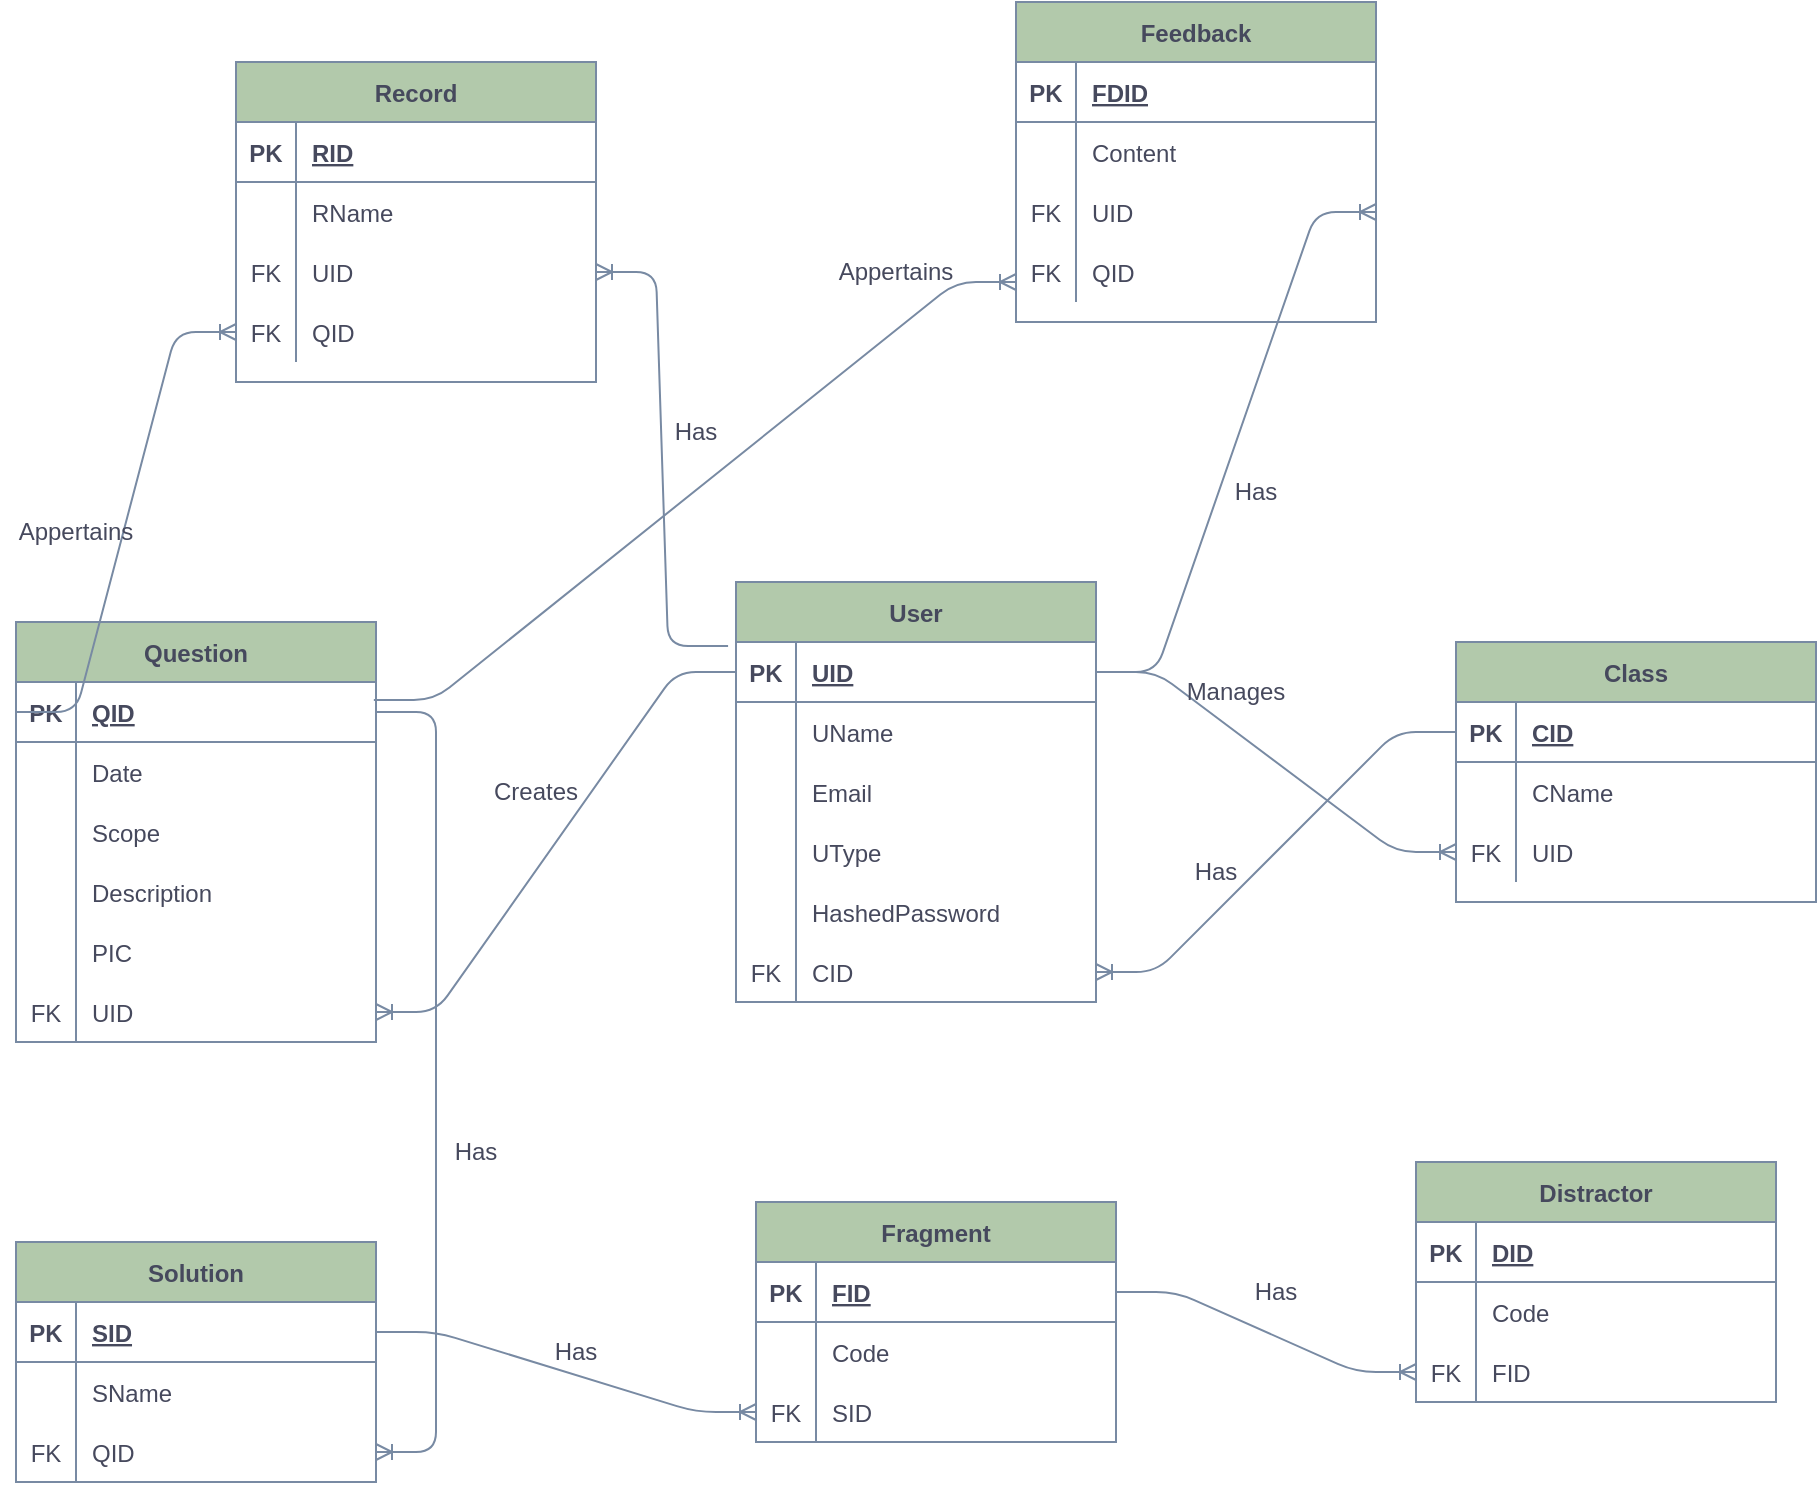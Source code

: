 <mxfile version="16.4.0" type="device"><diagram id="R2lEEEUBdFMjLlhIrx00" name="Page-1"><mxGraphModel dx="1868" dy="1785" grid="1" gridSize="10" guides="1" tooltips="1" connect="1" arrows="1" fold="1" page="1" pageScale="1" pageWidth="850" pageHeight="1100" math="0" shadow="0" extFonts="Permanent Marker^https://fonts.googleapis.com/css?family=Permanent+Marker"><root><mxCell id="0"/><mxCell id="1" parent="0"/><mxCell id="zaL4bdhTlghsFNN7ZVR5-25" value="User" style="shape=table;startSize=30;container=1;collapsible=1;childLayout=tableLayout;fixedRows=1;rowLines=0;fontStyle=1;align=center;resizeLast=1;rounded=0;sketch=0;fontColor=#46495D;strokeColor=#788AA3;fillColor=#B2C9AB;" vertex="1" parent="1"><mxGeometry x="90" y="50" width="180" height="210" as="geometry"/></mxCell><mxCell id="zaL4bdhTlghsFNN7ZVR5-26" value="" style="shape=tableRow;horizontal=0;startSize=0;swimlaneHead=0;swimlaneBody=0;fillColor=none;collapsible=0;dropTarget=0;points=[[0,0.5],[1,0.5]];portConstraint=eastwest;top=0;left=0;right=0;bottom=1;rounded=0;sketch=0;fontColor=#46495D;strokeColor=#788AA3;" vertex="1" parent="zaL4bdhTlghsFNN7ZVR5-25"><mxGeometry y="30" width="180" height="30" as="geometry"/></mxCell><mxCell id="zaL4bdhTlghsFNN7ZVR5-27" value="PK" style="shape=partialRectangle;connectable=0;fillColor=none;top=0;left=0;bottom=0;right=0;fontStyle=1;overflow=hidden;rounded=0;sketch=0;fontColor=#46495D;strokeColor=#788AA3;" vertex="1" parent="zaL4bdhTlghsFNN7ZVR5-26"><mxGeometry width="30" height="30" as="geometry"><mxRectangle width="30" height="30" as="alternateBounds"/></mxGeometry></mxCell><mxCell id="zaL4bdhTlghsFNN7ZVR5-28" value="UID" style="shape=partialRectangle;connectable=0;fillColor=none;top=0;left=0;bottom=0;right=0;align=left;spacingLeft=6;fontStyle=5;overflow=hidden;rounded=0;sketch=0;fontColor=#46495D;strokeColor=#788AA3;" vertex="1" parent="zaL4bdhTlghsFNN7ZVR5-26"><mxGeometry x="30" width="150" height="30" as="geometry"><mxRectangle width="150" height="30" as="alternateBounds"/></mxGeometry></mxCell><mxCell id="zaL4bdhTlghsFNN7ZVR5-29" value="" style="shape=tableRow;horizontal=0;startSize=0;swimlaneHead=0;swimlaneBody=0;fillColor=none;collapsible=0;dropTarget=0;points=[[0,0.5],[1,0.5]];portConstraint=eastwest;top=0;left=0;right=0;bottom=0;rounded=0;sketch=0;fontColor=#46495D;strokeColor=#788AA3;" vertex="1" parent="zaL4bdhTlghsFNN7ZVR5-25"><mxGeometry y="60" width="180" height="30" as="geometry"/></mxCell><mxCell id="zaL4bdhTlghsFNN7ZVR5-30" value="" style="shape=partialRectangle;connectable=0;fillColor=none;top=0;left=0;bottom=0;right=0;editable=1;overflow=hidden;rounded=0;sketch=0;fontColor=#46495D;strokeColor=#788AA3;" vertex="1" parent="zaL4bdhTlghsFNN7ZVR5-29"><mxGeometry width="30" height="30" as="geometry"><mxRectangle width="30" height="30" as="alternateBounds"/></mxGeometry></mxCell><mxCell id="zaL4bdhTlghsFNN7ZVR5-31" value="UName" style="shape=partialRectangle;connectable=0;fillColor=none;top=0;left=0;bottom=0;right=0;align=left;spacingLeft=6;overflow=hidden;rounded=0;sketch=0;fontColor=#46495D;strokeColor=#788AA3;" vertex="1" parent="zaL4bdhTlghsFNN7ZVR5-29"><mxGeometry x="30" width="150" height="30" as="geometry"><mxRectangle width="150" height="30" as="alternateBounds"/></mxGeometry></mxCell><mxCell id="zaL4bdhTlghsFNN7ZVR5-35" value="" style="shape=tableRow;horizontal=0;startSize=0;swimlaneHead=0;swimlaneBody=0;fillColor=none;collapsible=0;dropTarget=0;points=[[0,0.5],[1,0.5]];portConstraint=eastwest;top=0;left=0;right=0;bottom=0;rounded=0;sketch=0;fontColor=#46495D;strokeColor=#788AA3;" vertex="1" parent="zaL4bdhTlghsFNN7ZVR5-25"><mxGeometry y="90" width="180" height="30" as="geometry"/></mxCell><mxCell id="zaL4bdhTlghsFNN7ZVR5-36" value="" style="shape=partialRectangle;connectable=0;fillColor=none;top=0;left=0;bottom=0;right=0;editable=1;overflow=hidden;rounded=0;sketch=0;fontColor=#46495D;strokeColor=#788AA3;" vertex="1" parent="zaL4bdhTlghsFNN7ZVR5-35"><mxGeometry width="30" height="30" as="geometry"><mxRectangle width="30" height="30" as="alternateBounds"/></mxGeometry></mxCell><mxCell id="zaL4bdhTlghsFNN7ZVR5-37" value="Email" style="shape=partialRectangle;connectable=0;fillColor=none;top=0;left=0;bottom=0;right=0;align=left;spacingLeft=6;overflow=hidden;rounded=0;sketch=0;fontColor=#46495D;strokeColor=#788AA3;" vertex="1" parent="zaL4bdhTlghsFNN7ZVR5-35"><mxGeometry x="30" width="150" height="30" as="geometry"><mxRectangle width="150" height="30" as="alternateBounds"/></mxGeometry></mxCell><mxCell id="zaL4bdhTlghsFNN7ZVR5-39" value="" style="shape=tableRow;horizontal=0;startSize=0;swimlaneHead=0;swimlaneBody=0;fillColor=none;collapsible=0;dropTarget=0;points=[[0,0.5],[1,0.5]];portConstraint=eastwest;top=0;left=0;right=0;bottom=0;rounded=0;sketch=0;fontColor=#46495D;strokeColor=#788AA3;" vertex="1" parent="zaL4bdhTlghsFNN7ZVR5-25"><mxGeometry y="120" width="180" height="30" as="geometry"/></mxCell><mxCell id="zaL4bdhTlghsFNN7ZVR5-40" value="" style="shape=partialRectangle;connectable=0;fillColor=none;top=0;left=0;bottom=0;right=0;editable=1;overflow=hidden;rounded=0;sketch=0;fontColor=#46495D;strokeColor=#788AA3;" vertex="1" parent="zaL4bdhTlghsFNN7ZVR5-39"><mxGeometry width="30" height="30" as="geometry"><mxRectangle width="30" height="30" as="alternateBounds"/></mxGeometry></mxCell><mxCell id="zaL4bdhTlghsFNN7ZVR5-41" value="UType" style="shape=partialRectangle;connectable=0;fillColor=none;top=0;left=0;bottom=0;right=0;align=left;spacingLeft=6;overflow=hidden;rounded=0;sketch=0;fontColor=#46495D;strokeColor=#788AA3;" vertex="1" parent="zaL4bdhTlghsFNN7ZVR5-39"><mxGeometry x="30" width="150" height="30" as="geometry"><mxRectangle width="150" height="30" as="alternateBounds"/></mxGeometry></mxCell><mxCell id="zaL4bdhTlghsFNN7ZVR5-42" value="" style="shape=tableRow;horizontal=0;startSize=0;swimlaneHead=0;swimlaneBody=0;fillColor=none;collapsible=0;dropTarget=0;points=[[0,0.5],[1,0.5]];portConstraint=eastwest;top=0;left=0;right=0;bottom=0;rounded=0;sketch=0;fontColor=#46495D;strokeColor=#788AA3;" vertex="1" parent="zaL4bdhTlghsFNN7ZVR5-25"><mxGeometry y="150" width="180" height="30" as="geometry"/></mxCell><mxCell id="zaL4bdhTlghsFNN7ZVR5-43" value="" style="shape=partialRectangle;connectable=0;fillColor=none;top=0;left=0;bottom=0;right=0;editable=1;overflow=hidden;rounded=0;sketch=0;fontColor=#46495D;strokeColor=#788AA3;" vertex="1" parent="zaL4bdhTlghsFNN7ZVR5-42"><mxGeometry width="30" height="30" as="geometry"><mxRectangle width="30" height="30" as="alternateBounds"/></mxGeometry></mxCell><mxCell id="zaL4bdhTlghsFNN7ZVR5-44" value="HashedPassword" style="shape=partialRectangle;connectable=0;fillColor=none;top=0;left=0;bottom=0;right=0;align=left;spacingLeft=6;overflow=hidden;rounded=0;sketch=0;fontColor=#46495D;strokeColor=#788AA3;" vertex="1" parent="zaL4bdhTlghsFNN7ZVR5-42"><mxGeometry x="30" width="150" height="30" as="geometry"><mxRectangle width="150" height="30" as="alternateBounds"/></mxGeometry></mxCell><mxCell id="zaL4bdhTlghsFNN7ZVR5-46" value="" style="shape=tableRow;horizontal=0;startSize=0;swimlaneHead=0;swimlaneBody=0;fillColor=none;collapsible=0;dropTarget=0;points=[[0,0.5],[1,0.5]];portConstraint=eastwest;top=0;left=0;right=0;bottom=0;rounded=0;sketch=0;fontColor=#46495D;strokeColor=#788AA3;" vertex="1" parent="zaL4bdhTlghsFNN7ZVR5-25"><mxGeometry y="180" width="180" height="30" as="geometry"/></mxCell><mxCell id="zaL4bdhTlghsFNN7ZVR5-47" value="FK" style="shape=partialRectangle;connectable=0;fillColor=none;top=0;left=0;bottom=0;right=0;fontStyle=0;overflow=hidden;rounded=0;sketch=0;fontColor=#46495D;strokeColor=#788AA3;" vertex="1" parent="zaL4bdhTlghsFNN7ZVR5-46"><mxGeometry width="30" height="30" as="geometry"><mxRectangle width="30" height="30" as="alternateBounds"/></mxGeometry></mxCell><mxCell id="zaL4bdhTlghsFNN7ZVR5-48" value="CID" style="shape=partialRectangle;connectable=0;fillColor=none;top=0;left=0;bottom=0;right=0;align=left;spacingLeft=6;fontStyle=0;overflow=hidden;rounded=0;sketch=0;fontColor=#46495D;strokeColor=#788AA3;" vertex="1" parent="zaL4bdhTlghsFNN7ZVR5-46"><mxGeometry x="30" width="150" height="30" as="geometry"><mxRectangle width="150" height="30" as="alternateBounds"/></mxGeometry></mxCell><mxCell id="zaL4bdhTlghsFNN7ZVR5-49" value="Class" style="shape=table;startSize=30;container=1;collapsible=1;childLayout=tableLayout;fixedRows=1;rowLines=0;fontStyle=1;align=center;resizeLast=1;rounded=0;sketch=0;fontColor=#46495D;strokeColor=#788AA3;fillColor=#B2C9AB;" vertex="1" parent="1"><mxGeometry x="450" y="80" width="180" height="130" as="geometry"/></mxCell><mxCell id="zaL4bdhTlghsFNN7ZVR5-50" value="" style="shape=tableRow;horizontal=0;startSize=0;swimlaneHead=0;swimlaneBody=0;fillColor=none;collapsible=0;dropTarget=0;points=[[0,0.5],[1,0.5]];portConstraint=eastwest;top=0;left=0;right=0;bottom=1;rounded=0;sketch=0;fontColor=#46495D;strokeColor=#788AA3;" vertex="1" parent="zaL4bdhTlghsFNN7ZVR5-49"><mxGeometry y="30" width="180" height="30" as="geometry"/></mxCell><mxCell id="zaL4bdhTlghsFNN7ZVR5-51" value="PK" style="shape=partialRectangle;connectable=0;fillColor=none;top=0;left=0;bottom=0;right=0;fontStyle=1;overflow=hidden;rounded=0;sketch=0;fontColor=#46495D;strokeColor=#788AA3;" vertex="1" parent="zaL4bdhTlghsFNN7ZVR5-50"><mxGeometry width="30" height="30" as="geometry"><mxRectangle width="30" height="30" as="alternateBounds"/></mxGeometry></mxCell><mxCell id="zaL4bdhTlghsFNN7ZVR5-52" value="CID" style="shape=partialRectangle;connectable=0;fillColor=none;top=0;left=0;bottom=0;right=0;align=left;spacingLeft=6;fontStyle=5;overflow=hidden;rounded=0;sketch=0;fontColor=#46495D;strokeColor=#788AA3;" vertex="1" parent="zaL4bdhTlghsFNN7ZVR5-50"><mxGeometry x="30" width="150" height="30" as="geometry"><mxRectangle width="150" height="30" as="alternateBounds"/></mxGeometry></mxCell><mxCell id="zaL4bdhTlghsFNN7ZVR5-53" value="" style="shape=tableRow;horizontal=0;startSize=0;swimlaneHead=0;swimlaneBody=0;fillColor=none;collapsible=0;dropTarget=0;points=[[0,0.5],[1,0.5]];portConstraint=eastwest;top=0;left=0;right=0;bottom=0;rounded=0;sketch=0;fontColor=#46495D;strokeColor=#788AA3;" vertex="1" parent="zaL4bdhTlghsFNN7ZVR5-49"><mxGeometry y="60" width="180" height="30" as="geometry"/></mxCell><mxCell id="zaL4bdhTlghsFNN7ZVR5-54" value="" style="shape=partialRectangle;connectable=0;fillColor=none;top=0;left=0;bottom=0;right=0;editable=1;overflow=hidden;rounded=0;sketch=0;fontColor=#46495D;strokeColor=#788AA3;" vertex="1" parent="zaL4bdhTlghsFNN7ZVR5-53"><mxGeometry width="30" height="30" as="geometry"><mxRectangle width="30" height="30" as="alternateBounds"/></mxGeometry></mxCell><mxCell id="zaL4bdhTlghsFNN7ZVR5-55" value="CName" style="shape=partialRectangle;connectable=0;fillColor=none;top=0;left=0;bottom=0;right=0;align=left;spacingLeft=6;overflow=hidden;rounded=0;sketch=0;fontColor=#46495D;strokeColor=#788AA3;" vertex="1" parent="zaL4bdhTlghsFNN7ZVR5-53"><mxGeometry x="30" width="150" height="30" as="geometry"><mxRectangle width="150" height="30" as="alternateBounds"/></mxGeometry></mxCell><mxCell id="zaL4bdhTlghsFNN7ZVR5-62" value="" style="shape=tableRow;horizontal=0;startSize=0;swimlaneHead=0;swimlaneBody=0;fillColor=none;collapsible=0;dropTarget=0;points=[[0,0.5],[1,0.5]];portConstraint=eastwest;top=0;left=0;right=0;bottom=0;rounded=0;sketch=0;fontColor=#46495D;strokeColor=#788AA3;" vertex="1" parent="zaL4bdhTlghsFNN7ZVR5-49"><mxGeometry y="90" width="180" height="30" as="geometry"/></mxCell><mxCell id="zaL4bdhTlghsFNN7ZVR5-63" value="FK" style="shape=partialRectangle;connectable=0;fillColor=none;top=0;left=0;bottom=0;right=0;fontStyle=0;overflow=hidden;rounded=0;sketch=0;fontColor=#46495D;strokeColor=#788AA3;" vertex="1" parent="zaL4bdhTlghsFNN7ZVR5-62"><mxGeometry width="30" height="30" as="geometry"><mxRectangle width="30" height="30" as="alternateBounds"/></mxGeometry></mxCell><mxCell id="zaL4bdhTlghsFNN7ZVR5-64" value="UID" style="shape=partialRectangle;connectable=0;fillColor=none;top=0;left=0;bottom=0;right=0;align=left;spacingLeft=6;fontStyle=0;overflow=hidden;rounded=0;sketch=0;fontColor=#46495D;strokeColor=#788AA3;" vertex="1" parent="zaL4bdhTlghsFNN7ZVR5-62"><mxGeometry x="30" width="150" height="30" as="geometry"><mxRectangle width="150" height="30" as="alternateBounds"/></mxGeometry></mxCell><mxCell id="zaL4bdhTlghsFNN7ZVR5-65" value="" style="edgeStyle=entityRelationEdgeStyle;fontSize=12;html=1;endArrow=ERoneToMany;rounded=1;sketch=0;fontColor=#46495D;strokeColor=#788AA3;fillColor=#B2C9AB;curved=0;exitX=0;exitY=0.5;exitDx=0;exitDy=0;entryX=1;entryY=0.5;entryDx=0;entryDy=0;" edge="1" parent="1" source="zaL4bdhTlghsFNN7ZVR5-50" target="zaL4bdhTlghsFNN7ZVR5-46"><mxGeometry width="100" height="100" relative="1" as="geometry"><mxPoint x="350" y="270" as="sourcePoint"/><mxPoint x="430" y="520" as="targetPoint"/></mxGeometry></mxCell><mxCell id="zaL4bdhTlghsFNN7ZVR5-66" value="" style="edgeStyle=entityRelationEdgeStyle;fontSize=12;html=1;endArrow=ERoneToMany;rounded=1;sketch=0;fontColor=#46495D;strokeColor=#788AA3;fillColor=#B2C9AB;curved=0;exitX=1;exitY=0.5;exitDx=0;exitDy=0;entryX=0;entryY=0.5;entryDx=0;entryDy=0;" edge="1" parent="1" source="zaL4bdhTlghsFNN7ZVR5-26" target="zaL4bdhTlghsFNN7ZVR5-62"><mxGeometry width="100" height="100" relative="1" as="geometry"><mxPoint x="300" y="560" as="sourcePoint"/><mxPoint x="400" y="460" as="targetPoint"/></mxGeometry></mxCell><mxCell id="zaL4bdhTlghsFNN7ZVR5-67" value="Has" style="text;html=1;strokeColor=none;fillColor=none;align=center;verticalAlign=middle;whiteSpace=wrap;rounded=0;sketch=0;fontColor=#46495D;" vertex="1" parent="1"><mxGeometry x="300" y="180" width="60" height="30" as="geometry"/></mxCell><mxCell id="zaL4bdhTlghsFNN7ZVR5-68" value="Manages" style="text;html=1;strokeColor=none;fillColor=none;align=center;verticalAlign=middle;whiteSpace=wrap;rounded=0;sketch=0;fontColor=#46495D;" vertex="1" parent="1"><mxGeometry x="310" y="90" width="60" height="30" as="geometry"/></mxCell><mxCell id="zaL4bdhTlghsFNN7ZVR5-69" value="Question" style="shape=table;startSize=30;container=1;collapsible=1;childLayout=tableLayout;fixedRows=1;rowLines=0;fontStyle=1;align=center;resizeLast=1;rounded=0;sketch=0;fontColor=#46495D;strokeColor=#788AA3;fillColor=#B2C9AB;" vertex="1" parent="1"><mxGeometry x="-270" y="70" width="180" height="210" as="geometry"/></mxCell><mxCell id="zaL4bdhTlghsFNN7ZVR5-70" value="" style="shape=tableRow;horizontal=0;startSize=0;swimlaneHead=0;swimlaneBody=0;fillColor=none;collapsible=0;dropTarget=0;points=[[0,0.5],[1,0.5]];portConstraint=eastwest;top=0;left=0;right=0;bottom=1;rounded=0;sketch=0;fontColor=#46495D;strokeColor=#788AA3;" vertex="1" parent="zaL4bdhTlghsFNN7ZVR5-69"><mxGeometry y="30" width="180" height="30" as="geometry"/></mxCell><mxCell id="zaL4bdhTlghsFNN7ZVR5-71" value="PK" style="shape=partialRectangle;connectable=0;fillColor=none;top=0;left=0;bottom=0;right=0;fontStyle=1;overflow=hidden;rounded=0;sketch=0;fontColor=#46495D;strokeColor=#788AA3;" vertex="1" parent="zaL4bdhTlghsFNN7ZVR5-70"><mxGeometry width="30" height="30" as="geometry"><mxRectangle width="30" height="30" as="alternateBounds"/></mxGeometry></mxCell><mxCell id="zaL4bdhTlghsFNN7ZVR5-72" value="QID" style="shape=partialRectangle;connectable=0;fillColor=none;top=0;left=0;bottom=0;right=0;align=left;spacingLeft=6;fontStyle=5;overflow=hidden;rounded=0;sketch=0;fontColor=#46495D;strokeColor=#788AA3;" vertex="1" parent="zaL4bdhTlghsFNN7ZVR5-70"><mxGeometry x="30" width="150" height="30" as="geometry"><mxRectangle width="150" height="30" as="alternateBounds"/></mxGeometry></mxCell><mxCell id="zaL4bdhTlghsFNN7ZVR5-73" value="" style="shape=tableRow;horizontal=0;startSize=0;swimlaneHead=0;swimlaneBody=0;fillColor=none;collapsible=0;dropTarget=0;points=[[0,0.5],[1,0.5]];portConstraint=eastwest;top=0;left=0;right=0;bottom=0;rounded=0;sketch=0;fontColor=#46495D;strokeColor=#788AA3;" vertex="1" parent="zaL4bdhTlghsFNN7ZVR5-69"><mxGeometry y="60" width="180" height="30" as="geometry"/></mxCell><mxCell id="zaL4bdhTlghsFNN7ZVR5-74" value="" style="shape=partialRectangle;connectable=0;fillColor=none;top=0;left=0;bottom=0;right=0;editable=1;overflow=hidden;rounded=0;sketch=0;fontColor=#46495D;strokeColor=#788AA3;" vertex="1" parent="zaL4bdhTlghsFNN7ZVR5-73"><mxGeometry width="30" height="30" as="geometry"><mxRectangle width="30" height="30" as="alternateBounds"/></mxGeometry></mxCell><mxCell id="zaL4bdhTlghsFNN7ZVR5-75" value="Date" style="shape=partialRectangle;connectable=0;fillColor=none;top=0;left=0;bottom=0;right=0;align=left;spacingLeft=6;overflow=hidden;rounded=0;sketch=0;fontColor=#46495D;strokeColor=#788AA3;" vertex="1" parent="zaL4bdhTlghsFNN7ZVR5-73"><mxGeometry x="30" width="150" height="30" as="geometry"><mxRectangle width="150" height="30" as="alternateBounds"/></mxGeometry></mxCell><mxCell id="zaL4bdhTlghsFNN7ZVR5-76" value="" style="shape=tableRow;horizontal=0;startSize=0;swimlaneHead=0;swimlaneBody=0;fillColor=none;collapsible=0;dropTarget=0;points=[[0,0.5],[1,0.5]];portConstraint=eastwest;top=0;left=0;right=0;bottom=0;rounded=0;sketch=0;fontColor=#46495D;strokeColor=#788AA3;" vertex="1" parent="zaL4bdhTlghsFNN7ZVR5-69"><mxGeometry y="90" width="180" height="30" as="geometry"/></mxCell><mxCell id="zaL4bdhTlghsFNN7ZVR5-77" value="" style="shape=partialRectangle;connectable=0;fillColor=none;top=0;left=0;bottom=0;right=0;editable=1;overflow=hidden;rounded=0;sketch=0;fontColor=#46495D;strokeColor=#788AA3;" vertex="1" parent="zaL4bdhTlghsFNN7ZVR5-76"><mxGeometry width="30" height="30" as="geometry"><mxRectangle width="30" height="30" as="alternateBounds"/></mxGeometry></mxCell><mxCell id="zaL4bdhTlghsFNN7ZVR5-78" value="Scope" style="shape=partialRectangle;connectable=0;fillColor=none;top=0;left=0;bottom=0;right=0;align=left;spacingLeft=6;overflow=hidden;rounded=0;sketch=0;fontColor=#46495D;strokeColor=#788AA3;" vertex="1" parent="zaL4bdhTlghsFNN7ZVR5-76"><mxGeometry x="30" width="150" height="30" as="geometry"><mxRectangle width="150" height="30" as="alternateBounds"/></mxGeometry></mxCell><mxCell id="zaL4bdhTlghsFNN7ZVR5-79" value="" style="shape=tableRow;horizontal=0;startSize=0;swimlaneHead=0;swimlaneBody=0;fillColor=none;collapsible=0;dropTarget=0;points=[[0,0.5],[1,0.5]];portConstraint=eastwest;top=0;left=0;right=0;bottom=0;rounded=0;sketch=0;fontColor=#46495D;strokeColor=#788AA3;" vertex="1" parent="zaL4bdhTlghsFNN7ZVR5-69"><mxGeometry y="120" width="180" height="30" as="geometry"/></mxCell><mxCell id="zaL4bdhTlghsFNN7ZVR5-80" value="" style="shape=partialRectangle;connectable=0;fillColor=none;top=0;left=0;bottom=0;right=0;editable=1;overflow=hidden;rounded=0;sketch=0;fontColor=#46495D;strokeColor=#788AA3;" vertex="1" parent="zaL4bdhTlghsFNN7ZVR5-79"><mxGeometry width="30" height="30" as="geometry"><mxRectangle width="30" height="30" as="alternateBounds"/></mxGeometry></mxCell><mxCell id="zaL4bdhTlghsFNN7ZVR5-81" value="Description" style="shape=partialRectangle;connectable=0;fillColor=none;top=0;left=0;bottom=0;right=0;align=left;spacingLeft=6;overflow=hidden;rounded=0;sketch=0;fontColor=#46495D;strokeColor=#788AA3;" vertex="1" parent="zaL4bdhTlghsFNN7ZVR5-79"><mxGeometry x="30" width="150" height="30" as="geometry"><mxRectangle width="150" height="30" as="alternateBounds"/></mxGeometry></mxCell><mxCell id="zaL4bdhTlghsFNN7ZVR5-82" value="" style="shape=tableRow;horizontal=0;startSize=0;swimlaneHead=0;swimlaneBody=0;fillColor=none;collapsible=0;dropTarget=0;points=[[0,0.5],[1,0.5]];portConstraint=eastwest;top=0;left=0;right=0;bottom=0;rounded=0;sketch=0;fontColor=#46495D;strokeColor=#788AA3;" vertex="1" parent="zaL4bdhTlghsFNN7ZVR5-69"><mxGeometry y="150" width="180" height="30" as="geometry"/></mxCell><mxCell id="zaL4bdhTlghsFNN7ZVR5-83" value="" style="shape=partialRectangle;connectable=0;fillColor=none;top=0;left=0;bottom=0;right=0;editable=1;overflow=hidden;rounded=0;sketch=0;fontColor=#46495D;strokeColor=#788AA3;" vertex="1" parent="zaL4bdhTlghsFNN7ZVR5-82"><mxGeometry width="30" height="30" as="geometry"><mxRectangle width="30" height="30" as="alternateBounds"/></mxGeometry></mxCell><mxCell id="zaL4bdhTlghsFNN7ZVR5-84" value="PIC" style="shape=partialRectangle;connectable=0;fillColor=none;top=0;left=0;bottom=0;right=0;align=left;spacingLeft=6;overflow=hidden;rounded=0;sketch=0;fontColor=#46495D;strokeColor=#788AA3;" vertex="1" parent="zaL4bdhTlghsFNN7ZVR5-82"><mxGeometry x="30" width="150" height="30" as="geometry"><mxRectangle width="150" height="30" as="alternateBounds"/></mxGeometry></mxCell><mxCell id="zaL4bdhTlghsFNN7ZVR5-88" value="" style="shape=tableRow;horizontal=0;startSize=0;swimlaneHead=0;swimlaneBody=0;fillColor=none;collapsible=0;dropTarget=0;points=[[0,0.5],[1,0.5]];portConstraint=eastwest;top=0;left=0;right=0;bottom=0;rounded=0;sketch=0;fontColor=#46495D;strokeColor=#788AA3;" vertex="1" parent="zaL4bdhTlghsFNN7ZVR5-69"><mxGeometry y="180" width="180" height="30" as="geometry"/></mxCell><mxCell id="zaL4bdhTlghsFNN7ZVR5-89" value="FK" style="shape=partialRectangle;connectable=0;fillColor=none;top=0;left=0;bottom=0;right=0;fontStyle=0;overflow=hidden;rounded=0;sketch=0;fontColor=#46495D;strokeColor=#788AA3;" vertex="1" parent="zaL4bdhTlghsFNN7ZVR5-88"><mxGeometry width="30" height="30" as="geometry"><mxRectangle width="30" height="30" as="alternateBounds"/></mxGeometry></mxCell><mxCell id="zaL4bdhTlghsFNN7ZVR5-90" value="UID" style="shape=partialRectangle;connectable=0;fillColor=none;top=0;left=0;bottom=0;right=0;align=left;spacingLeft=6;fontStyle=0;overflow=hidden;rounded=0;sketch=0;fontColor=#46495D;strokeColor=#788AA3;" vertex="1" parent="zaL4bdhTlghsFNN7ZVR5-88"><mxGeometry x="30" width="150" height="30" as="geometry"><mxRectangle width="150" height="30" as="alternateBounds"/></mxGeometry></mxCell><mxCell id="zaL4bdhTlghsFNN7ZVR5-91" value="" style="edgeStyle=entityRelationEdgeStyle;fontSize=12;html=1;endArrow=ERoneToMany;rounded=1;sketch=0;fontColor=#46495D;strokeColor=#788AA3;fillColor=#B2C9AB;curved=0;entryX=1;entryY=0.5;entryDx=0;entryDy=0;exitX=0;exitY=0.5;exitDx=0;exitDy=0;" edge="1" parent="1" source="zaL4bdhTlghsFNN7ZVR5-26" target="zaL4bdhTlghsFNN7ZVR5-88"><mxGeometry width="100" height="100" relative="1" as="geometry"><mxPoint x="-120" y="30" as="sourcePoint"/><mxPoint x="-160" y="375" as="targetPoint"/></mxGeometry></mxCell><mxCell id="zaL4bdhTlghsFNN7ZVR5-92" value="Creates" style="text;html=1;strokeColor=none;fillColor=none;align=center;verticalAlign=middle;whiteSpace=wrap;rounded=0;sketch=0;fontColor=#46495D;" vertex="1" parent="1"><mxGeometry x="-40" y="140" width="60" height="30" as="geometry"/></mxCell><mxCell id="zaL4bdhTlghsFNN7ZVR5-93" value="Solution" style="shape=table;startSize=30;container=1;collapsible=1;childLayout=tableLayout;fixedRows=1;rowLines=0;fontStyle=1;align=center;resizeLast=1;rounded=0;sketch=0;fontColor=#46495D;strokeColor=#788AA3;fillColor=#B2C9AB;" vertex="1" parent="1"><mxGeometry x="-270" y="380" width="180" height="120" as="geometry"/></mxCell><mxCell id="zaL4bdhTlghsFNN7ZVR5-94" value="" style="shape=tableRow;horizontal=0;startSize=0;swimlaneHead=0;swimlaneBody=0;fillColor=none;collapsible=0;dropTarget=0;points=[[0,0.5],[1,0.5]];portConstraint=eastwest;top=0;left=0;right=0;bottom=1;rounded=0;sketch=0;fontColor=#46495D;strokeColor=#788AA3;" vertex="1" parent="zaL4bdhTlghsFNN7ZVR5-93"><mxGeometry y="30" width="180" height="30" as="geometry"/></mxCell><mxCell id="zaL4bdhTlghsFNN7ZVR5-95" value="PK" style="shape=partialRectangle;connectable=0;fillColor=none;top=0;left=0;bottom=0;right=0;fontStyle=1;overflow=hidden;rounded=0;sketch=0;fontColor=#46495D;strokeColor=#788AA3;" vertex="1" parent="zaL4bdhTlghsFNN7ZVR5-94"><mxGeometry width="30" height="30" as="geometry"><mxRectangle width="30" height="30" as="alternateBounds"/></mxGeometry></mxCell><mxCell id="zaL4bdhTlghsFNN7ZVR5-96" value="SID" style="shape=partialRectangle;connectable=0;fillColor=none;top=0;left=0;bottom=0;right=0;align=left;spacingLeft=6;fontStyle=5;overflow=hidden;rounded=0;sketch=0;fontColor=#46495D;strokeColor=#788AA3;" vertex="1" parent="zaL4bdhTlghsFNN7ZVR5-94"><mxGeometry x="30" width="150" height="30" as="geometry"><mxRectangle width="150" height="30" as="alternateBounds"/></mxGeometry></mxCell><mxCell id="zaL4bdhTlghsFNN7ZVR5-97" value="" style="shape=tableRow;horizontal=0;startSize=0;swimlaneHead=0;swimlaneBody=0;fillColor=none;collapsible=0;dropTarget=0;points=[[0,0.5],[1,0.5]];portConstraint=eastwest;top=0;left=0;right=0;bottom=0;rounded=0;sketch=0;fontColor=#46495D;strokeColor=#788AA3;" vertex="1" parent="zaL4bdhTlghsFNN7ZVR5-93"><mxGeometry y="60" width="180" height="30" as="geometry"/></mxCell><mxCell id="zaL4bdhTlghsFNN7ZVR5-98" value="" style="shape=partialRectangle;connectable=0;fillColor=none;top=0;left=0;bottom=0;right=0;editable=1;overflow=hidden;rounded=0;sketch=0;fontColor=#46495D;strokeColor=#788AA3;" vertex="1" parent="zaL4bdhTlghsFNN7ZVR5-97"><mxGeometry width="30" height="30" as="geometry"><mxRectangle width="30" height="30" as="alternateBounds"/></mxGeometry></mxCell><mxCell id="zaL4bdhTlghsFNN7ZVR5-99" value="SName" style="shape=partialRectangle;connectable=0;fillColor=none;top=0;left=0;bottom=0;right=0;align=left;spacingLeft=6;overflow=hidden;rounded=0;sketch=0;fontColor=#46495D;strokeColor=#788AA3;" vertex="1" parent="zaL4bdhTlghsFNN7ZVR5-97"><mxGeometry x="30" width="150" height="30" as="geometry"><mxRectangle width="150" height="30" as="alternateBounds"/></mxGeometry></mxCell><mxCell id="zaL4bdhTlghsFNN7ZVR5-106" value="" style="shape=tableRow;horizontal=0;startSize=0;swimlaneHead=0;swimlaneBody=0;fillColor=none;collapsible=0;dropTarget=0;points=[[0,0.5],[1,0.5]];portConstraint=eastwest;top=0;left=0;right=0;bottom=0;rounded=0;sketch=0;fontColor=#46495D;strokeColor=#788AA3;" vertex="1" parent="zaL4bdhTlghsFNN7ZVR5-93"><mxGeometry y="90" width="180" height="30" as="geometry"/></mxCell><mxCell id="zaL4bdhTlghsFNN7ZVR5-107" value="FK" style="shape=partialRectangle;connectable=0;fillColor=none;top=0;left=0;bottom=0;right=0;fontStyle=0;overflow=hidden;rounded=0;sketch=0;fontColor=#46495D;strokeColor=#788AA3;" vertex="1" parent="zaL4bdhTlghsFNN7ZVR5-106"><mxGeometry width="30" height="30" as="geometry"><mxRectangle width="30" height="30" as="alternateBounds"/></mxGeometry></mxCell><mxCell id="zaL4bdhTlghsFNN7ZVR5-108" value="QID" style="shape=partialRectangle;connectable=0;fillColor=none;top=0;left=0;bottom=0;right=0;align=left;spacingLeft=6;fontStyle=0;overflow=hidden;rounded=0;sketch=0;fontColor=#46495D;strokeColor=#788AA3;" vertex="1" parent="zaL4bdhTlghsFNN7ZVR5-106"><mxGeometry x="30" width="150" height="30" as="geometry"><mxRectangle width="150" height="30" as="alternateBounds"/></mxGeometry></mxCell><mxCell id="zaL4bdhTlghsFNN7ZVR5-110" value="" style="edgeStyle=entityRelationEdgeStyle;fontSize=12;html=1;endArrow=ERoneToMany;rounded=1;sketch=0;fontColor=#46495D;strokeColor=#788AA3;fillColor=#B2C9AB;curved=0;entryX=1;entryY=0.5;entryDx=0;entryDy=0;exitX=1;exitY=0.5;exitDx=0;exitDy=0;" edge="1" parent="1" source="zaL4bdhTlghsFNN7ZVR5-70" target="zaL4bdhTlghsFNN7ZVR5-106"><mxGeometry width="100" height="100" relative="1" as="geometry"><mxPoint x="-460" y="330" as="sourcePoint"/><mxPoint x="-360" y="230" as="targetPoint"/></mxGeometry></mxCell><mxCell id="zaL4bdhTlghsFNN7ZVR5-111" value="Has" style="text;html=1;strokeColor=none;fillColor=none;align=center;verticalAlign=middle;whiteSpace=wrap;rounded=0;sketch=0;fontColor=#46495D;" vertex="1" parent="1"><mxGeometry x="-70" y="320" width="60" height="30" as="geometry"/></mxCell><mxCell id="zaL4bdhTlghsFNN7ZVR5-112" value="Fragment" style="shape=table;startSize=30;container=1;collapsible=1;childLayout=tableLayout;fixedRows=1;rowLines=0;fontStyle=1;align=center;resizeLast=1;rounded=0;sketch=0;fontColor=#46495D;strokeColor=#788AA3;fillColor=#B2C9AB;" vertex="1" parent="1"><mxGeometry x="100" y="360" width="180" height="120" as="geometry"/></mxCell><mxCell id="zaL4bdhTlghsFNN7ZVR5-113" value="" style="shape=tableRow;horizontal=0;startSize=0;swimlaneHead=0;swimlaneBody=0;fillColor=none;collapsible=0;dropTarget=0;points=[[0,0.5],[1,0.5]];portConstraint=eastwest;top=0;left=0;right=0;bottom=1;rounded=0;sketch=0;fontColor=#46495D;strokeColor=#788AA3;" vertex="1" parent="zaL4bdhTlghsFNN7ZVR5-112"><mxGeometry y="30" width="180" height="30" as="geometry"/></mxCell><mxCell id="zaL4bdhTlghsFNN7ZVR5-114" value="PK" style="shape=partialRectangle;connectable=0;fillColor=none;top=0;left=0;bottom=0;right=0;fontStyle=1;overflow=hidden;rounded=0;sketch=0;fontColor=#46495D;strokeColor=#788AA3;" vertex="1" parent="zaL4bdhTlghsFNN7ZVR5-113"><mxGeometry width="30" height="30" as="geometry"><mxRectangle width="30" height="30" as="alternateBounds"/></mxGeometry></mxCell><mxCell id="zaL4bdhTlghsFNN7ZVR5-115" value="FID" style="shape=partialRectangle;connectable=0;fillColor=none;top=0;left=0;bottom=0;right=0;align=left;spacingLeft=6;fontStyle=5;overflow=hidden;rounded=0;sketch=0;fontColor=#46495D;strokeColor=#788AA3;" vertex="1" parent="zaL4bdhTlghsFNN7ZVR5-113"><mxGeometry x="30" width="150" height="30" as="geometry"><mxRectangle width="150" height="30" as="alternateBounds"/></mxGeometry></mxCell><mxCell id="zaL4bdhTlghsFNN7ZVR5-116" value="" style="shape=tableRow;horizontal=0;startSize=0;swimlaneHead=0;swimlaneBody=0;fillColor=none;collapsible=0;dropTarget=0;points=[[0,0.5],[1,0.5]];portConstraint=eastwest;top=0;left=0;right=0;bottom=0;rounded=0;sketch=0;fontColor=#46495D;strokeColor=#788AA3;" vertex="1" parent="zaL4bdhTlghsFNN7ZVR5-112"><mxGeometry y="60" width="180" height="30" as="geometry"/></mxCell><mxCell id="zaL4bdhTlghsFNN7ZVR5-117" value="" style="shape=partialRectangle;connectable=0;fillColor=none;top=0;left=0;bottom=0;right=0;editable=1;overflow=hidden;rounded=0;sketch=0;fontColor=#46495D;strokeColor=#788AA3;" vertex="1" parent="zaL4bdhTlghsFNN7ZVR5-116"><mxGeometry width="30" height="30" as="geometry"><mxRectangle width="30" height="30" as="alternateBounds"/></mxGeometry></mxCell><mxCell id="zaL4bdhTlghsFNN7ZVR5-118" value="Code" style="shape=partialRectangle;connectable=0;fillColor=none;top=0;left=0;bottom=0;right=0;align=left;spacingLeft=6;overflow=hidden;rounded=0;sketch=0;fontColor=#46495D;strokeColor=#788AA3;" vertex="1" parent="zaL4bdhTlghsFNN7ZVR5-116"><mxGeometry x="30" width="150" height="30" as="geometry"><mxRectangle width="150" height="30" as="alternateBounds"/></mxGeometry></mxCell><mxCell id="zaL4bdhTlghsFNN7ZVR5-125" value="" style="shape=tableRow;horizontal=0;startSize=0;swimlaneHead=0;swimlaneBody=0;fillColor=none;collapsible=0;dropTarget=0;points=[[0,0.5],[1,0.5]];portConstraint=eastwest;top=0;left=0;right=0;bottom=0;rounded=0;sketch=0;fontColor=#46495D;strokeColor=#788AA3;" vertex="1" parent="zaL4bdhTlghsFNN7ZVR5-112"><mxGeometry y="90" width="180" height="30" as="geometry"/></mxCell><mxCell id="zaL4bdhTlghsFNN7ZVR5-126" value="FK" style="shape=partialRectangle;connectable=0;fillColor=none;top=0;left=0;bottom=0;right=0;fontStyle=0;overflow=hidden;rounded=0;sketch=0;fontColor=#46495D;strokeColor=#788AA3;" vertex="1" parent="zaL4bdhTlghsFNN7ZVR5-125"><mxGeometry width="30" height="30" as="geometry"><mxRectangle width="30" height="30" as="alternateBounds"/></mxGeometry></mxCell><mxCell id="zaL4bdhTlghsFNN7ZVR5-127" value="SID" style="shape=partialRectangle;connectable=0;fillColor=none;top=0;left=0;bottom=0;right=0;align=left;spacingLeft=6;fontStyle=0;overflow=hidden;rounded=0;sketch=0;fontColor=#46495D;strokeColor=#788AA3;" vertex="1" parent="zaL4bdhTlghsFNN7ZVR5-125"><mxGeometry x="30" width="150" height="30" as="geometry"><mxRectangle width="150" height="30" as="alternateBounds"/></mxGeometry></mxCell><mxCell id="zaL4bdhTlghsFNN7ZVR5-128" value="" style="edgeStyle=entityRelationEdgeStyle;fontSize=12;html=1;endArrow=ERoneToMany;rounded=1;sketch=0;fontColor=#46495D;strokeColor=#788AA3;fillColor=#B2C9AB;curved=0;entryX=0;entryY=0.5;entryDx=0;entryDy=0;exitX=1;exitY=0.5;exitDx=0;exitDy=0;" edge="1" parent="1" source="zaL4bdhTlghsFNN7ZVR5-94" target="zaL4bdhTlghsFNN7ZVR5-125"><mxGeometry width="100" height="100" relative="1" as="geometry"><mxPoint x="120" y="670" as="sourcePoint"/><mxPoint x="220" y="570" as="targetPoint"/></mxGeometry></mxCell><mxCell id="zaL4bdhTlghsFNN7ZVR5-129" value="Has" style="text;html=1;strokeColor=none;fillColor=none;align=center;verticalAlign=middle;whiteSpace=wrap;rounded=0;sketch=0;fontColor=#46495D;" vertex="1" parent="1"><mxGeometry x="-20" y="420" width="60" height="30" as="geometry"/></mxCell><mxCell id="zaL4bdhTlghsFNN7ZVR5-130" value="Distractor" style="shape=table;startSize=30;container=1;collapsible=1;childLayout=tableLayout;fixedRows=1;rowLines=0;fontStyle=1;align=center;resizeLast=1;rounded=0;sketch=0;fontColor=#46495D;strokeColor=#788AA3;fillColor=#B2C9AB;" vertex="1" parent="1"><mxGeometry x="430" y="340" width="180" height="120" as="geometry"/></mxCell><mxCell id="zaL4bdhTlghsFNN7ZVR5-131" value="" style="shape=tableRow;horizontal=0;startSize=0;swimlaneHead=0;swimlaneBody=0;fillColor=none;collapsible=0;dropTarget=0;points=[[0,0.5],[1,0.5]];portConstraint=eastwest;top=0;left=0;right=0;bottom=1;rounded=0;sketch=0;fontColor=#46495D;strokeColor=#788AA3;" vertex="1" parent="zaL4bdhTlghsFNN7ZVR5-130"><mxGeometry y="30" width="180" height="30" as="geometry"/></mxCell><mxCell id="zaL4bdhTlghsFNN7ZVR5-132" value="PK" style="shape=partialRectangle;connectable=0;fillColor=none;top=0;left=0;bottom=0;right=0;fontStyle=1;overflow=hidden;rounded=0;sketch=0;fontColor=#46495D;strokeColor=#788AA3;" vertex="1" parent="zaL4bdhTlghsFNN7ZVR5-131"><mxGeometry width="30" height="30" as="geometry"><mxRectangle width="30" height="30" as="alternateBounds"/></mxGeometry></mxCell><mxCell id="zaL4bdhTlghsFNN7ZVR5-133" value="DID" style="shape=partialRectangle;connectable=0;fillColor=none;top=0;left=0;bottom=0;right=0;align=left;spacingLeft=6;fontStyle=5;overflow=hidden;rounded=0;sketch=0;fontColor=#46495D;strokeColor=#788AA3;" vertex="1" parent="zaL4bdhTlghsFNN7ZVR5-131"><mxGeometry x="30" width="150" height="30" as="geometry"><mxRectangle width="150" height="30" as="alternateBounds"/></mxGeometry></mxCell><mxCell id="zaL4bdhTlghsFNN7ZVR5-134" value="" style="shape=tableRow;horizontal=0;startSize=0;swimlaneHead=0;swimlaneBody=0;fillColor=none;collapsible=0;dropTarget=0;points=[[0,0.5],[1,0.5]];portConstraint=eastwest;top=0;left=0;right=0;bottom=0;rounded=0;sketch=0;fontColor=#46495D;strokeColor=#788AA3;" vertex="1" parent="zaL4bdhTlghsFNN7ZVR5-130"><mxGeometry y="60" width="180" height="30" as="geometry"/></mxCell><mxCell id="zaL4bdhTlghsFNN7ZVR5-135" value="" style="shape=partialRectangle;connectable=0;fillColor=none;top=0;left=0;bottom=0;right=0;editable=1;overflow=hidden;rounded=0;sketch=0;fontColor=#46495D;strokeColor=#788AA3;" vertex="1" parent="zaL4bdhTlghsFNN7ZVR5-134"><mxGeometry width="30" height="30" as="geometry"><mxRectangle width="30" height="30" as="alternateBounds"/></mxGeometry></mxCell><mxCell id="zaL4bdhTlghsFNN7ZVR5-136" value="Code" style="shape=partialRectangle;connectable=0;fillColor=none;top=0;left=0;bottom=0;right=0;align=left;spacingLeft=6;overflow=hidden;rounded=0;sketch=0;fontColor=#46495D;strokeColor=#788AA3;" vertex="1" parent="zaL4bdhTlghsFNN7ZVR5-134"><mxGeometry x="30" width="150" height="30" as="geometry"><mxRectangle width="150" height="30" as="alternateBounds"/></mxGeometry></mxCell><mxCell id="zaL4bdhTlghsFNN7ZVR5-143" value="" style="shape=tableRow;horizontal=0;startSize=0;swimlaneHead=0;swimlaneBody=0;fillColor=none;collapsible=0;dropTarget=0;points=[[0,0.5],[1,0.5]];portConstraint=eastwest;top=0;left=0;right=0;bottom=0;rounded=0;sketch=0;fontColor=#46495D;strokeColor=#788AA3;" vertex="1" parent="zaL4bdhTlghsFNN7ZVR5-130"><mxGeometry y="90" width="180" height="30" as="geometry"/></mxCell><mxCell id="zaL4bdhTlghsFNN7ZVR5-144" value="FK" style="shape=partialRectangle;connectable=0;fillColor=none;top=0;left=0;bottom=0;right=0;fontStyle=0;overflow=hidden;rounded=0;sketch=0;fontColor=#46495D;strokeColor=#788AA3;" vertex="1" parent="zaL4bdhTlghsFNN7ZVR5-143"><mxGeometry width="30" height="30" as="geometry"><mxRectangle width="30" height="30" as="alternateBounds"/></mxGeometry></mxCell><mxCell id="zaL4bdhTlghsFNN7ZVR5-145" value="FID" style="shape=partialRectangle;connectable=0;fillColor=none;top=0;left=0;bottom=0;right=0;align=left;spacingLeft=6;fontStyle=0;overflow=hidden;rounded=0;sketch=0;fontColor=#46495D;strokeColor=#788AA3;" vertex="1" parent="zaL4bdhTlghsFNN7ZVR5-143"><mxGeometry x="30" width="150" height="30" as="geometry"><mxRectangle width="150" height="30" as="alternateBounds"/></mxGeometry></mxCell><mxCell id="zaL4bdhTlghsFNN7ZVR5-146" value="" style="edgeStyle=entityRelationEdgeStyle;fontSize=12;html=1;endArrow=ERoneToMany;rounded=1;sketch=0;fontColor=#46495D;strokeColor=#788AA3;fillColor=#B2C9AB;curved=0;entryX=0;entryY=0.5;entryDx=0;entryDy=0;" edge="1" parent="1" source="zaL4bdhTlghsFNN7ZVR5-113" target="zaL4bdhTlghsFNN7ZVR5-143"><mxGeometry width="100" height="100" relative="1" as="geometry"><mxPoint x="360" y="700" as="sourcePoint"/><mxPoint x="460" y="600" as="targetPoint"/></mxGeometry></mxCell><mxCell id="zaL4bdhTlghsFNN7ZVR5-147" value="Has" style="text;html=1;strokeColor=none;fillColor=none;align=center;verticalAlign=middle;whiteSpace=wrap;rounded=0;sketch=0;fontColor=#46495D;" vertex="1" parent="1"><mxGeometry x="330" y="390" width="60" height="30" as="geometry"/></mxCell><mxCell id="zaL4bdhTlghsFNN7ZVR5-148" value="Record" style="shape=table;startSize=30;container=1;collapsible=1;childLayout=tableLayout;fixedRows=1;rowLines=0;fontStyle=1;align=center;resizeLast=1;rounded=0;sketch=0;fontColor=#46495D;strokeColor=#788AA3;fillColor=#B2C9AB;" vertex="1" parent="1"><mxGeometry x="-160" y="-210" width="180" height="160" as="geometry"/></mxCell><mxCell id="zaL4bdhTlghsFNN7ZVR5-149" value="" style="shape=tableRow;horizontal=0;startSize=0;swimlaneHead=0;swimlaneBody=0;fillColor=none;collapsible=0;dropTarget=0;points=[[0,0.5],[1,0.5]];portConstraint=eastwest;top=0;left=0;right=0;bottom=1;rounded=0;sketch=0;fontColor=#46495D;strokeColor=#788AA3;" vertex="1" parent="zaL4bdhTlghsFNN7ZVR5-148"><mxGeometry y="30" width="180" height="30" as="geometry"/></mxCell><mxCell id="zaL4bdhTlghsFNN7ZVR5-150" value="PK" style="shape=partialRectangle;connectable=0;fillColor=none;top=0;left=0;bottom=0;right=0;fontStyle=1;overflow=hidden;rounded=0;sketch=0;fontColor=#46495D;strokeColor=#788AA3;" vertex="1" parent="zaL4bdhTlghsFNN7ZVR5-149"><mxGeometry width="30" height="30" as="geometry"><mxRectangle width="30" height="30" as="alternateBounds"/></mxGeometry></mxCell><mxCell id="zaL4bdhTlghsFNN7ZVR5-151" value="RID" style="shape=partialRectangle;connectable=0;fillColor=none;top=0;left=0;bottom=0;right=0;align=left;spacingLeft=6;fontStyle=5;overflow=hidden;rounded=0;sketch=0;fontColor=#46495D;strokeColor=#788AA3;" vertex="1" parent="zaL4bdhTlghsFNN7ZVR5-149"><mxGeometry x="30" width="150" height="30" as="geometry"><mxRectangle width="150" height="30" as="alternateBounds"/></mxGeometry></mxCell><mxCell id="zaL4bdhTlghsFNN7ZVR5-152" value="" style="shape=tableRow;horizontal=0;startSize=0;swimlaneHead=0;swimlaneBody=0;fillColor=none;collapsible=0;dropTarget=0;points=[[0,0.5],[1,0.5]];portConstraint=eastwest;top=0;left=0;right=0;bottom=0;rounded=0;sketch=0;fontColor=#46495D;strokeColor=#788AA3;" vertex="1" parent="zaL4bdhTlghsFNN7ZVR5-148"><mxGeometry y="60" width="180" height="30" as="geometry"/></mxCell><mxCell id="zaL4bdhTlghsFNN7ZVR5-153" value="" style="shape=partialRectangle;connectable=0;fillColor=none;top=0;left=0;bottom=0;right=0;editable=1;overflow=hidden;rounded=0;sketch=0;fontColor=#46495D;strokeColor=#788AA3;" vertex="1" parent="zaL4bdhTlghsFNN7ZVR5-152"><mxGeometry width="30" height="30" as="geometry"><mxRectangle width="30" height="30" as="alternateBounds"/></mxGeometry></mxCell><mxCell id="zaL4bdhTlghsFNN7ZVR5-154" value="RName" style="shape=partialRectangle;connectable=0;fillColor=none;top=0;left=0;bottom=0;right=0;align=left;spacingLeft=6;overflow=hidden;rounded=0;sketch=0;fontColor=#46495D;strokeColor=#788AA3;" vertex="1" parent="zaL4bdhTlghsFNN7ZVR5-152"><mxGeometry x="30" width="150" height="30" as="geometry"><mxRectangle width="150" height="30" as="alternateBounds"/></mxGeometry></mxCell><mxCell id="zaL4bdhTlghsFNN7ZVR5-161" value="" style="shape=tableRow;horizontal=0;startSize=0;swimlaneHead=0;swimlaneBody=0;fillColor=none;collapsible=0;dropTarget=0;points=[[0,0.5],[1,0.5]];portConstraint=eastwest;top=0;left=0;right=0;bottom=0;rounded=0;sketch=0;fontColor=#46495D;strokeColor=#788AA3;" vertex="1" parent="zaL4bdhTlghsFNN7ZVR5-148"><mxGeometry y="90" width="180" height="30" as="geometry"/></mxCell><mxCell id="zaL4bdhTlghsFNN7ZVR5-162" value="FK" style="shape=partialRectangle;connectable=0;fillColor=none;top=0;left=0;bottom=0;right=0;fontStyle=0;overflow=hidden;rounded=0;sketch=0;fontColor=#46495D;strokeColor=#788AA3;" vertex="1" parent="zaL4bdhTlghsFNN7ZVR5-161"><mxGeometry width="30" height="30" as="geometry"><mxRectangle width="30" height="30" as="alternateBounds"/></mxGeometry></mxCell><mxCell id="zaL4bdhTlghsFNN7ZVR5-163" value="UID" style="shape=partialRectangle;connectable=0;fillColor=none;top=0;left=0;bottom=0;right=0;align=left;spacingLeft=6;fontStyle=0;overflow=hidden;rounded=0;sketch=0;fontColor=#46495D;strokeColor=#788AA3;" vertex="1" parent="zaL4bdhTlghsFNN7ZVR5-161"><mxGeometry x="30" width="150" height="30" as="geometry"><mxRectangle width="150" height="30" as="alternateBounds"/></mxGeometry></mxCell><mxCell id="zaL4bdhTlghsFNN7ZVR5-164" value="" style="shape=tableRow;horizontal=0;startSize=0;swimlaneHead=0;swimlaneBody=0;fillColor=none;collapsible=0;dropTarget=0;points=[[0,0.5],[1,0.5]];portConstraint=eastwest;top=0;left=0;right=0;bottom=0;rounded=0;sketch=0;fontColor=#46495D;strokeColor=#788AA3;" vertex="1" parent="zaL4bdhTlghsFNN7ZVR5-148"><mxGeometry y="120" width="180" height="30" as="geometry"/></mxCell><mxCell id="zaL4bdhTlghsFNN7ZVR5-165" value="FK" style="shape=partialRectangle;connectable=0;fillColor=none;top=0;left=0;bottom=0;right=0;fontStyle=0;overflow=hidden;rounded=0;sketch=0;fontColor=#46495D;strokeColor=#788AA3;" vertex="1" parent="zaL4bdhTlghsFNN7ZVR5-164"><mxGeometry width="30" height="30" as="geometry"><mxRectangle width="30" height="30" as="alternateBounds"/></mxGeometry></mxCell><mxCell id="zaL4bdhTlghsFNN7ZVR5-166" value="QID" style="shape=partialRectangle;connectable=0;fillColor=none;top=0;left=0;bottom=0;right=0;align=left;spacingLeft=6;fontStyle=0;overflow=hidden;rounded=0;sketch=0;fontColor=#46495D;strokeColor=#788AA3;" vertex="1" parent="zaL4bdhTlghsFNN7ZVR5-164"><mxGeometry x="30" width="150" height="30" as="geometry"><mxRectangle width="150" height="30" as="alternateBounds"/></mxGeometry></mxCell><mxCell id="zaL4bdhTlghsFNN7ZVR5-167" value="" style="edgeStyle=entityRelationEdgeStyle;fontSize=12;html=1;endArrow=ERoneToMany;rounded=1;sketch=0;fontColor=#46495D;strokeColor=#788AA3;fillColor=#B2C9AB;curved=0;entryX=1;entryY=0.5;entryDx=0;entryDy=0;exitX=-0.022;exitY=0.067;exitDx=0;exitDy=0;exitPerimeter=0;" edge="1" parent="1" source="zaL4bdhTlghsFNN7ZVR5-26" target="zaL4bdhTlghsFNN7ZVR5-161"><mxGeometry width="100" height="100" relative="1" as="geometry"><mxPoint x="300" y="80" as="sourcePoint"/><mxPoint x="260" y="-140" as="targetPoint"/></mxGeometry></mxCell><mxCell id="zaL4bdhTlghsFNN7ZVR5-169" value="Has" style="text;html=1;strokeColor=none;fillColor=none;align=center;verticalAlign=middle;whiteSpace=wrap;rounded=0;sketch=0;fontColor=#46495D;" vertex="1" parent="1"><mxGeometry x="40" y="-40" width="60" height="30" as="geometry"/></mxCell><mxCell id="zaL4bdhTlghsFNN7ZVR5-170" value="" style="edgeStyle=entityRelationEdgeStyle;fontSize=12;html=1;endArrow=ERoneToMany;rounded=1;sketch=0;fontColor=#46495D;strokeColor=#788AA3;fillColor=#B2C9AB;curved=0;entryX=0;entryY=0.5;entryDx=0;entryDy=0;exitX=0;exitY=0.5;exitDx=0;exitDy=0;" edge="1" parent="1" source="zaL4bdhTlghsFNN7ZVR5-70" target="zaL4bdhTlghsFNN7ZVR5-164"><mxGeometry width="100" height="100" relative="1" as="geometry"><mxPoint x="-340" y="100" as="sourcePoint"/><mxPoint x="-190" y="-130" as="targetPoint"/></mxGeometry></mxCell><mxCell id="zaL4bdhTlghsFNN7ZVR5-171" value="Appertains" style="text;html=1;strokeColor=none;fillColor=none;align=center;verticalAlign=middle;whiteSpace=wrap;rounded=0;sketch=0;fontColor=#46495D;" vertex="1" parent="1"><mxGeometry x="-270" y="10" width="60" height="30" as="geometry"/></mxCell><mxCell id="zaL4bdhTlghsFNN7ZVR5-185" value="Feedback" style="shape=table;startSize=30;container=1;collapsible=1;childLayout=tableLayout;fixedRows=1;rowLines=0;fontStyle=1;align=center;resizeLast=1;rounded=0;sketch=0;fontColor=#46495D;strokeColor=#788AA3;fillColor=#B2C9AB;" vertex="1" parent="1"><mxGeometry x="230" y="-240" width="180" height="160" as="geometry"/></mxCell><mxCell id="zaL4bdhTlghsFNN7ZVR5-186" value="" style="shape=tableRow;horizontal=0;startSize=0;swimlaneHead=0;swimlaneBody=0;fillColor=none;collapsible=0;dropTarget=0;points=[[0,0.5],[1,0.5]];portConstraint=eastwest;top=0;left=0;right=0;bottom=1;rounded=0;sketch=0;fontColor=#46495D;strokeColor=#788AA3;" vertex="1" parent="zaL4bdhTlghsFNN7ZVR5-185"><mxGeometry y="30" width="180" height="30" as="geometry"/></mxCell><mxCell id="zaL4bdhTlghsFNN7ZVR5-187" value="PK" style="shape=partialRectangle;connectable=0;fillColor=none;top=0;left=0;bottom=0;right=0;fontStyle=1;overflow=hidden;rounded=0;sketch=0;fontColor=#46495D;strokeColor=#788AA3;" vertex="1" parent="zaL4bdhTlghsFNN7ZVR5-186"><mxGeometry width="30" height="30" as="geometry"><mxRectangle width="30" height="30" as="alternateBounds"/></mxGeometry></mxCell><mxCell id="zaL4bdhTlghsFNN7ZVR5-188" value="FDID" style="shape=partialRectangle;connectable=0;fillColor=none;top=0;left=0;bottom=0;right=0;align=left;spacingLeft=6;fontStyle=5;overflow=hidden;rounded=0;sketch=0;fontColor=#46495D;strokeColor=#788AA3;" vertex="1" parent="zaL4bdhTlghsFNN7ZVR5-186"><mxGeometry x="30" width="150" height="30" as="geometry"><mxRectangle width="150" height="30" as="alternateBounds"/></mxGeometry></mxCell><mxCell id="zaL4bdhTlghsFNN7ZVR5-189" value="" style="shape=tableRow;horizontal=0;startSize=0;swimlaneHead=0;swimlaneBody=0;fillColor=none;collapsible=0;dropTarget=0;points=[[0,0.5],[1,0.5]];portConstraint=eastwest;top=0;left=0;right=0;bottom=0;rounded=0;sketch=0;fontColor=#46495D;strokeColor=#788AA3;" vertex="1" parent="zaL4bdhTlghsFNN7ZVR5-185"><mxGeometry y="60" width="180" height="30" as="geometry"/></mxCell><mxCell id="zaL4bdhTlghsFNN7ZVR5-190" value="" style="shape=partialRectangle;connectable=0;fillColor=none;top=0;left=0;bottom=0;right=0;editable=1;overflow=hidden;rounded=0;sketch=0;fontColor=#46495D;strokeColor=#788AA3;" vertex="1" parent="zaL4bdhTlghsFNN7ZVR5-189"><mxGeometry width="30" height="30" as="geometry"><mxRectangle width="30" height="30" as="alternateBounds"/></mxGeometry></mxCell><mxCell id="zaL4bdhTlghsFNN7ZVR5-191" value="Content" style="shape=partialRectangle;connectable=0;fillColor=none;top=0;left=0;bottom=0;right=0;align=left;spacingLeft=6;overflow=hidden;rounded=0;sketch=0;fontColor=#46495D;strokeColor=#788AA3;" vertex="1" parent="zaL4bdhTlghsFNN7ZVR5-189"><mxGeometry x="30" width="150" height="30" as="geometry"><mxRectangle width="150" height="30" as="alternateBounds"/></mxGeometry></mxCell><mxCell id="zaL4bdhTlghsFNN7ZVR5-192" value="" style="shape=tableRow;horizontal=0;startSize=0;swimlaneHead=0;swimlaneBody=0;fillColor=none;collapsible=0;dropTarget=0;points=[[0,0.5],[1,0.5]];portConstraint=eastwest;top=0;left=0;right=0;bottom=0;rounded=0;sketch=0;fontColor=#46495D;strokeColor=#788AA3;" vertex="1" parent="zaL4bdhTlghsFNN7ZVR5-185"><mxGeometry y="90" width="180" height="30" as="geometry"/></mxCell><mxCell id="zaL4bdhTlghsFNN7ZVR5-193" value="FK" style="shape=partialRectangle;connectable=0;fillColor=none;top=0;left=0;bottom=0;right=0;fontStyle=0;overflow=hidden;rounded=0;sketch=0;fontColor=#46495D;strokeColor=#788AA3;" vertex="1" parent="zaL4bdhTlghsFNN7ZVR5-192"><mxGeometry width="30" height="30" as="geometry"><mxRectangle width="30" height="30" as="alternateBounds"/></mxGeometry></mxCell><mxCell id="zaL4bdhTlghsFNN7ZVR5-194" value="UID" style="shape=partialRectangle;connectable=0;fillColor=none;top=0;left=0;bottom=0;right=0;align=left;spacingLeft=6;fontStyle=0;overflow=hidden;rounded=0;sketch=0;fontColor=#46495D;strokeColor=#788AA3;" vertex="1" parent="zaL4bdhTlghsFNN7ZVR5-192"><mxGeometry x="30" width="150" height="30" as="geometry"><mxRectangle width="150" height="30" as="alternateBounds"/></mxGeometry></mxCell><mxCell id="zaL4bdhTlghsFNN7ZVR5-195" value="" style="shape=tableRow;horizontal=0;startSize=0;swimlaneHead=0;swimlaneBody=0;fillColor=none;collapsible=0;dropTarget=0;points=[[0,0.5],[1,0.5]];portConstraint=eastwest;top=0;left=0;right=0;bottom=0;rounded=0;sketch=0;fontColor=#46495D;strokeColor=#788AA3;" vertex="1" parent="zaL4bdhTlghsFNN7ZVR5-185"><mxGeometry y="120" width="180" height="30" as="geometry"/></mxCell><mxCell id="zaL4bdhTlghsFNN7ZVR5-196" value="FK" style="shape=partialRectangle;connectable=0;fillColor=none;top=0;left=0;bottom=0;right=0;fontStyle=0;overflow=hidden;rounded=0;sketch=0;fontColor=#46495D;strokeColor=#788AA3;" vertex="1" parent="zaL4bdhTlghsFNN7ZVR5-195"><mxGeometry width="30" height="30" as="geometry"><mxRectangle width="30" height="30" as="alternateBounds"/></mxGeometry></mxCell><mxCell id="zaL4bdhTlghsFNN7ZVR5-197" value="QID" style="shape=partialRectangle;connectable=0;fillColor=none;top=0;left=0;bottom=0;right=0;align=left;spacingLeft=6;fontStyle=0;overflow=hidden;rounded=0;sketch=0;fontColor=#46495D;strokeColor=#788AA3;" vertex="1" parent="zaL4bdhTlghsFNN7ZVR5-195"><mxGeometry x="30" width="150" height="30" as="geometry"><mxRectangle width="150" height="30" as="alternateBounds"/></mxGeometry></mxCell><mxCell id="zaL4bdhTlghsFNN7ZVR5-198" value="Has" style="text;html=1;strokeColor=none;fillColor=none;align=center;verticalAlign=middle;whiteSpace=wrap;rounded=0;sketch=0;fontColor=#46495D;" vertex="1" parent="1"><mxGeometry x="320" y="-10" width="60" height="30" as="geometry"/></mxCell><mxCell id="zaL4bdhTlghsFNN7ZVR5-199" value="Appertains" style="text;html=1;strokeColor=none;fillColor=none;align=center;verticalAlign=middle;whiteSpace=wrap;rounded=0;sketch=0;fontColor=#46495D;" vertex="1" parent="1"><mxGeometry x="140" y="-120" width="60" height="30" as="geometry"/></mxCell><mxCell id="zaL4bdhTlghsFNN7ZVR5-200" value="" style="edgeStyle=entityRelationEdgeStyle;fontSize=12;html=1;endArrow=ERoneToMany;rounded=1;sketch=0;fontColor=#46495D;strokeColor=#788AA3;fillColor=#B2C9AB;curved=0;entryX=1;entryY=0.5;entryDx=0;entryDy=0;exitX=1;exitY=0.5;exitDx=0;exitDy=0;" edge="1" parent="1" source="zaL4bdhTlghsFNN7ZVR5-26" target="zaL4bdhTlghsFNN7ZVR5-192"><mxGeometry width="100" height="100" relative="1" as="geometry"><mxPoint x="480" y="-80" as="sourcePoint"/><mxPoint x="580" y="-180" as="targetPoint"/></mxGeometry></mxCell><mxCell id="zaL4bdhTlghsFNN7ZVR5-201" value="" style="edgeStyle=entityRelationEdgeStyle;fontSize=12;html=1;endArrow=ERoneToMany;rounded=1;sketch=0;fontColor=#46495D;strokeColor=#788AA3;fillColor=#B2C9AB;curved=0;exitX=0.994;exitY=0.3;exitDx=0;exitDy=0;exitPerimeter=0;" edge="1" parent="1" source="zaL4bdhTlghsFNN7ZVR5-70"><mxGeometry width="100" height="100" relative="1" as="geometry"><mxPoint x="130" as="sourcePoint"/><mxPoint x="230" y="-100" as="targetPoint"/></mxGeometry></mxCell></root></mxGraphModel></diagram></mxfile>